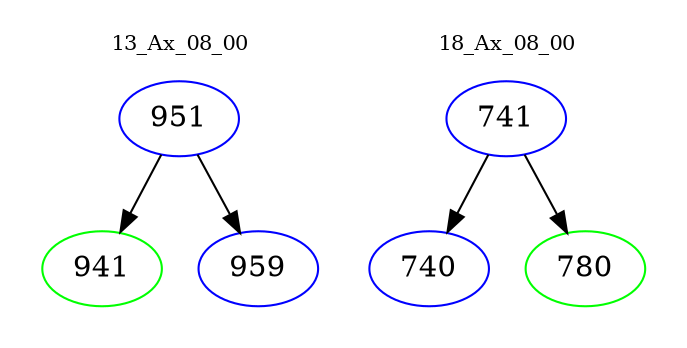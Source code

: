 digraph{
subgraph cluster_0 {
color = white
label = "13_Ax_08_00";
fontsize=10;
T0_951 [label="951", color="blue"]
T0_951 -> T0_941 [color="black"]
T0_941 [label="941", color="green"]
T0_951 -> T0_959 [color="black"]
T0_959 [label="959", color="blue"]
}
subgraph cluster_1 {
color = white
label = "18_Ax_08_00";
fontsize=10;
T1_741 [label="741", color="blue"]
T1_741 -> T1_740 [color="black"]
T1_740 [label="740", color="blue"]
T1_741 -> T1_780 [color="black"]
T1_780 [label="780", color="green"]
}
}
